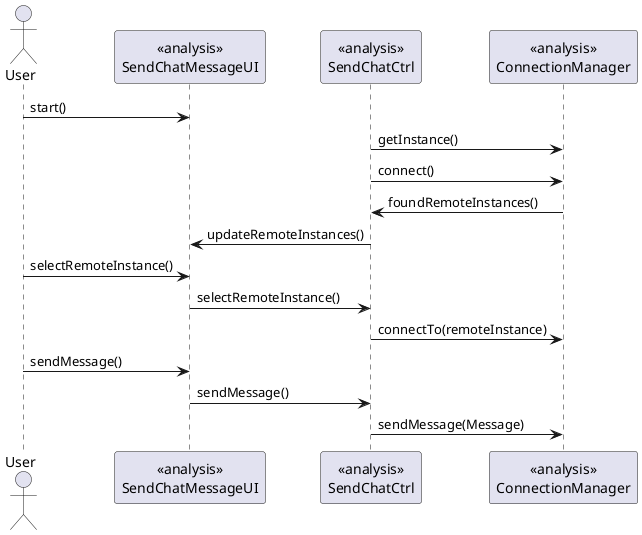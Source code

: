 @startuml doc-files/ipc05_01_analysis_send_message.png
actor User as u
  participant "<<analysis>>\nSendChatMessageUI" as UI
  participant "<<analysis>>\nSendChatCtrl" as ctrl
  participant "<<analysis>>\nConnectionManager" as conMgr
  u -> UI : start()
  ctrl -> conMgr : getInstance()
  ctrl -> conMgr : connect()
  conMgr -> ctrl : foundRemoteInstances()
  ctrl -> UI : updateRemoteInstances()
  u -> UI : selectRemoteInstance()
  UI -> ctrl : selectRemoteInstance()
  ctrl -> conMgr : connectTo(remoteInstance)
  u -> UI : sendMessage()
  UI -> ctrl : sendMessage()
  ctrl -> conMgr : sendMessage(Message)
 
@enduml
